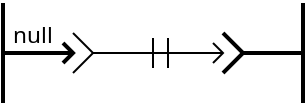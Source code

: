 <?xml version="1.0" encoding="UTF-8"?>
<dia:diagram xmlns:dia="http://www.lysator.liu.se/~alla/dia/">
  <dia:layer name="Component" visible="true" connectable="true">
    <dia:object type="Standard - Line" version="0" id="O0">
      <dia:attribute name="obj_pos">
        <dia:point val="56,-19"/>
      </dia:attribute>
      <dia:attribute name="obj_bb">
        <dia:rectangle val="55.9,-19.1;56.1,-13.9"/>
      </dia:attribute>
      <dia:attribute name="conn_endpoints">
        <dia:point val="56,-19"/>
        <dia:point val="56,-14"/>
      </dia:attribute>
      <dia:attribute name="numcp">
        <dia:int val="1"/>
      </dia:attribute>
      <dia:attribute name="line_width">
        <dia:real val="0.2"/>
      </dia:attribute>
    </dia:object>
    <dia:object type="Standard - Line" version="0" id="O1">
      <dia:attribute name="obj_pos">
        <dia:point val="71,-19"/>
      </dia:attribute>
      <dia:attribute name="obj_bb">
        <dia:rectangle val="70.9,-19.1;71.1,-13.9"/>
      </dia:attribute>
      <dia:attribute name="conn_endpoints">
        <dia:point val="71,-19"/>
        <dia:point val="71,-14"/>
      </dia:attribute>
      <dia:attribute name="numcp">
        <dia:int val="1"/>
      </dia:attribute>
      <dia:attribute name="line_width">
        <dia:real val="0.2"/>
      </dia:attribute>
    </dia:object>
  </dia:layer>
  <dia:layer name="Groups" visible="true" connectable="true"/>
  <dia:layer name="Rest" visible="true" connectable="true" active="true">
    <dia:object type="Standard - Line" version="0" id="O2">
      <dia:attribute name="obj_pos">
        <dia:point val="59.5,-16.5"/>
      </dia:attribute>
      <dia:attribute name="obj_bb">
        <dia:rectangle val="55.949,-16.6;59.6,-16.4"/>
      </dia:attribute>
      <dia:attribute name="conn_endpoints">
        <dia:point val="59.5,-16.5"/>
        <dia:point val="56.049,-16.5"/>
      </dia:attribute>
      <dia:attribute name="numcp">
        <dia:int val="1"/>
      </dia:attribute>
      <dia:attribute name="line_width">
        <dia:real val="0.2"/>
      </dia:attribute>
    </dia:object>
    <dia:object type="Standard - Line" version="0" id="O3">
      <dia:attribute name="obj_pos">
        <dia:point val="68,-16.5"/>
      </dia:attribute>
      <dia:attribute name="obj_bb">
        <dia:rectangle val="67.9,-16.6;71.1,-16.4"/>
      </dia:attribute>
      <dia:attribute name="conn_endpoints">
        <dia:point val="68,-16.5"/>
        <dia:point val="71,-16.5"/>
      </dia:attribute>
      <dia:attribute name="numcp">
        <dia:int val="1"/>
      </dia:attribute>
      <dia:attribute name="line_width">
        <dia:real val="0.2"/>
      </dia:attribute>
    </dia:object>
    <dia:object type="Standard - Line" version="0" id="O4">
      <dia:attribute name="obj_pos">
        <dia:point val="60.5,-16.5"/>
      </dia:attribute>
      <dia:attribute name="obj_bb">
        <dia:rectangle val="60.45,-17.331;65.112,-15.669"/>
      </dia:attribute>
      <dia:attribute name="conn_endpoints">
        <dia:point val="60.5,-16.5"/>
        <dia:point val="65,-16.5"/>
      </dia:attribute>
      <dia:attribute name="numcp">
        <dia:int val="1"/>
      </dia:attribute>
      <dia:attribute name="end_arrow">
        <dia:enum val="31"/>
      </dia:attribute>
      <dia:attribute name="end_arrow_length">
        <dia:real val="1.5"/>
      </dia:attribute>
      <dia:attribute name="end_arrow_width">
        <dia:real val="1.5"/>
      </dia:attribute>
    </dia:object>
    <dia:object type="Standard - PolyLine" version="0" id="O5">
      <dia:attribute name="obj_pos">
        <dia:point val="59,-17"/>
      </dia:attribute>
      <dia:attribute name="obj_bb">
        <dia:rectangle val="58.859,-17.141;59.641,-15.859"/>
      </dia:attribute>
      <dia:attribute name="poly_points">
        <dia:point val="59,-17"/>
        <dia:point val="59.5,-16.5"/>
        <dia:point val="59,-16"/>
      </dia:attribute>
      <dia:attribute name="line_width">
        <dia:real val="0.2"/>
      </dia:attribute>
    </dia:object>
    <dia:object type="Standard - PolyLine" version="0" id="O6">
      <dia:attribute name="obj_pos">
        <dia:point val="67,-17.5"/>
      </dia:attribute>
      <dia:attribute name="obj_bb">
        <dia:rectangle val="66.859,-17.641;68.141,-15.359"/>
      </dia:attribute>
      <dia:attribute name="poly_points">
        <dia:point val="67,-17.5"/>
        <dia:point val="68,-16.5"/>
        <dia:point val="67,-15.5"/>
      </dia:attribute>
      <dia:attribute name="line_width">
        <dia:real val="0.2"/>
      </dia:attribute>
    </dia:object>
    <dia:object type="Standard - PolyLine" version="0" id="O7">
      <dia:attribute name="obj_pos">
        <dia:point val="59.5,-17.5"/>
      </dia:attribute>
      <dia:attribute name="obj_bb">
        <dia:rectangle val="59.429,-17.571;60.571,-15.429"/>
      </dia:attribute>
      <dia:attribute name="poly_points">
        <dia:point val="59.5,-17.5"/>
        <dia:point val="60.5,-16.5"/>
        <dia:point val="59.5,-15.5"/>
      </dia:attribute>
      <dia:attribute name="line_width">
        <dia:real val="0.1"/>
      </dia:attribute>
    </dia:object>
    <dia:object type="Standard - PolyLine" version="0" id="O8">
      <dia:attribute name="obj_pos">
        <dia:point val="66.5,-17"/>
      </dia:attribute>
      <dia:attribute name="obj_bb">
        <dia:rectangle val="66.429,-17.071;67.071,-15.929"/>
      </dia:attribute>
      <dia:attribute name="poly_points">
        <dia:point val="66.5,-17"/>
        <dia:point val="67,-16.5"/>
        <dia:point val="66.5,-16"/>
      </dia:attribute>
      <dia:attribute name="line_width">
        <dia:real val="0.1"/>
      </dia:attribute>
    </dia:object>
    <dia:object type="Standard - Text" version="1" id="O9">
      <dia:attribute name="obj_pos">
        <dia:point val="56.5,-17"/>
      </dia:attribute>
      <dia:attribute name="obj_bb">
        <dia:rectangle val="56.5,-18.207;58.48,-16.668"/>
      </dia:attribute>
      <dia:attribute name="text">
        <dia:composite type="text">
          <dia:attribute name="string">
            <dia:string>#null#</dia:string>
          </dia:attribute>
          <dia:attribute name="font">
            <dia:font family="sans" style="0" name="Helvetica"/>
          </dia:attribute>
          <dia:attribute name="height">
            <dia:real val="1.411"/>
          </dia:attribute>
          <dia:attribute name="pos">
            <dia:point val="56.5,-17"/>
          </dia:attribute>
          <dia:attribute name="color">
            <dia:color val="#000000ff"/>
          </dia:attribute>
          <dia:attribute name="alignment">
            <dia:enum val="0"/>
          </dia:attribute>
        </dia:composite>
      </dia:attribute>
      <dia:attribute name="valign">
        <dia:enum val="3"/>
      </dia:attribute>
    </dia:object>
    <dia:object type="Standard - Line" version="0" id="O10">
      <dia:attribute name="obj_pos">
        <dia:point val="65,-16.5"/>
      </dia:attribute>
      <dia:attribute name="obj_bb">
        <dia:rectangle val="64.95,-16.55;67.05,-16.45"/>
      </dia:attribute>
      <dia:attribute name="conn_endpoints">
        <dia:point val="65,-16.5"/>
        <dia:point val="67,-16.5"/>
      </dia:attribute>
      <dia:attribute name="numcp">
        <dia:int val="1"/>
      </dia:attribute>
    </dia:object>
  </dia:layer>
</dia:diagram>
